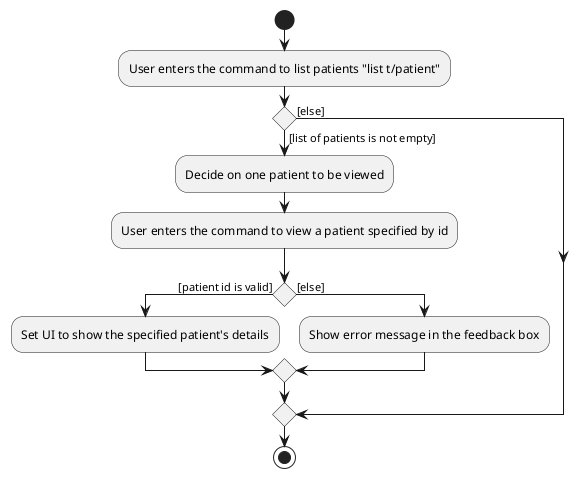 @startuml
start
:User enters the command to list patients "list t/patient";

'Since the beta syntax does not support placing the condition outside the
'diamond we place it as the true branch instead.

if () then ([list of patients is not empty])
:Decide on one patient to be viewed;
:User enters the command to view a patient specified by id;
    if () then ([patient id is valid])
        :Set UI to show the specified patient's details;
    else ([else])
        :Show error message in the feedback box;
    endif
else ([else])
endif
stop
@enduml
